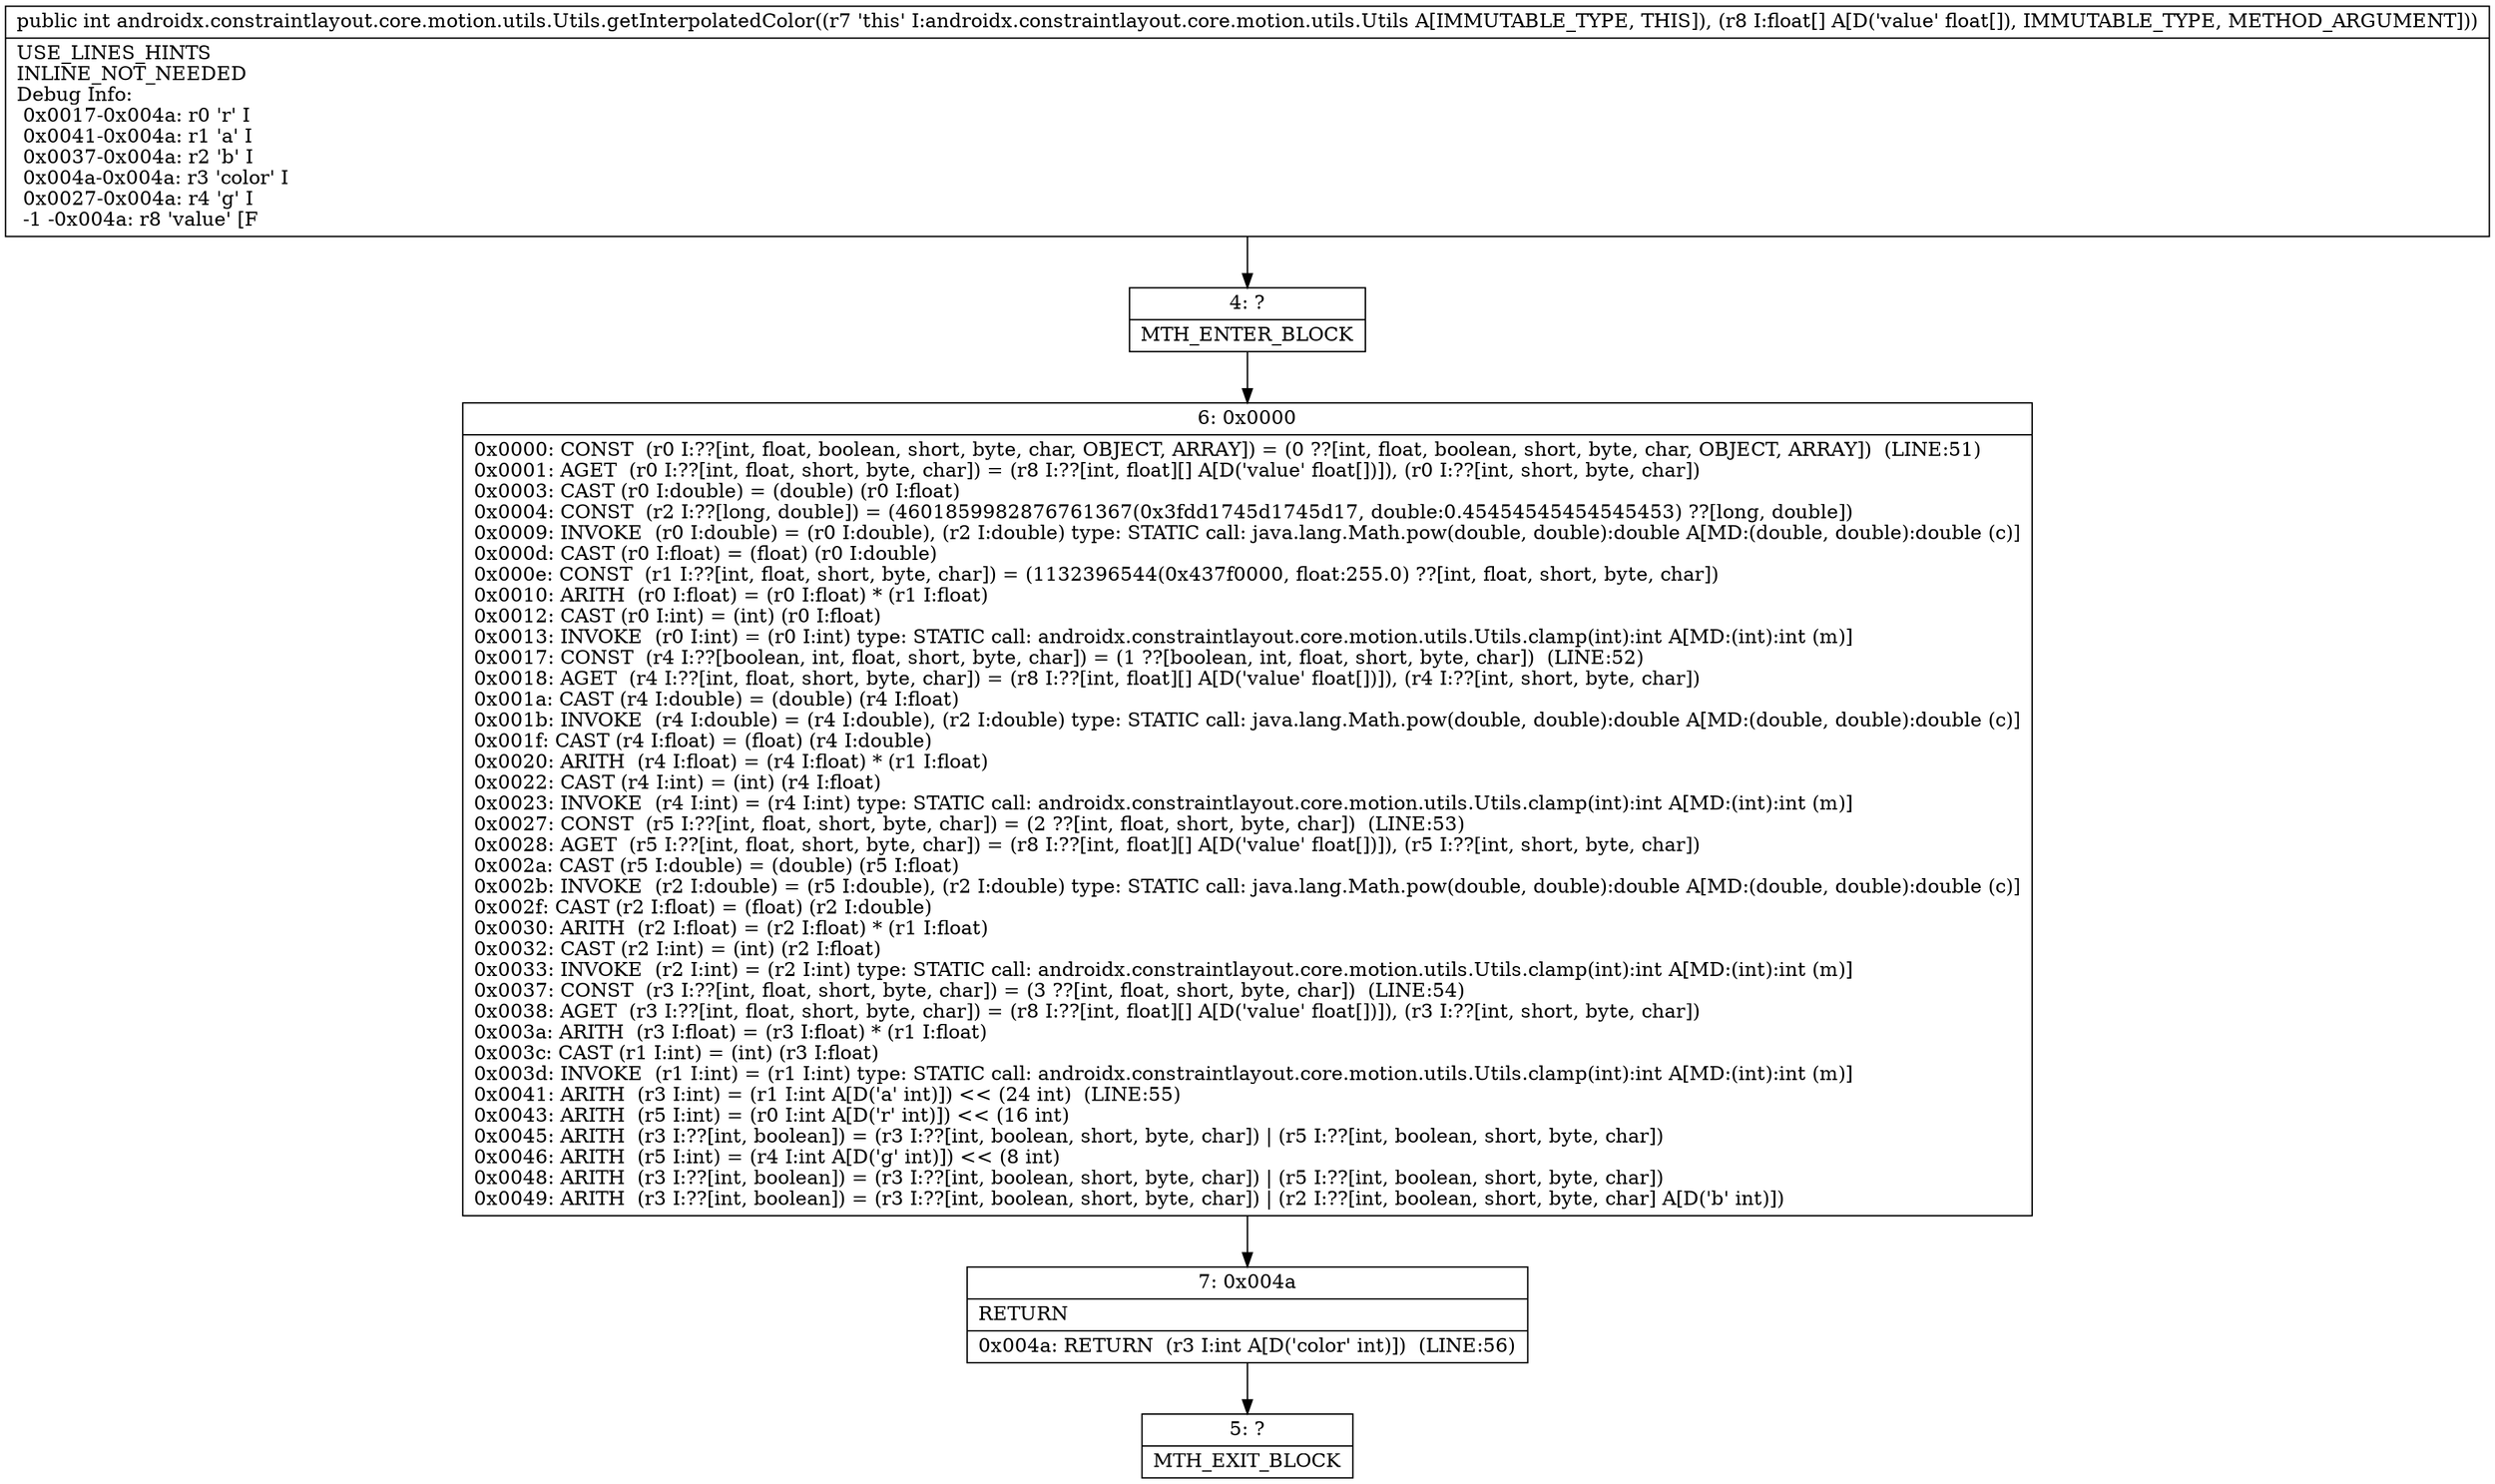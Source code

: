 digraph "CFG forandroidx.constraintlayout.core.motion.utils.Utils.getInterpolatedColor([F)I" {
Node_4 [shape=record,label="{4\:\ ?|MTH_ENTER_BLOCK\l}"];
Node_6 [shape=record,label="{6\:\ 0x0000|0x0000: CONST  (r0 I:??[int, float, boolean, short, byte, char, OBJECT, ARRAY]) = (0 ??[int, float, boolean, short, byte, char, OBJECT, ARRAY])  (LINE:51)\l0x0001: AGET  (r0 I:??[int, float, short, byte, char]) = (r8 I:??[int, float][] A[D('value' float[])]), (r0 I:??[int, short, byte, char]) \l0x0003: CAST (r0 I:double) = (double) (r0 I:float) \l0x0004: CONST  (r2 I:??[long, double]) = (4601859982876761367(0x3fdd1745d1745d17, double:0.45454545454545453) ??[long, double]) \l0x0009: INVOKE  (r0 I:double) = (r0 I:double), (r2 I:double) type: STATIC call: java.lang.Math.pow(double, double):double A[MD:(double, double):double (c)]\l0x000d: CAST (r0 I:float) = (float) (r0 I:double) \l0x000e: CONST  (r1 I:??[int, float, short, byte, char]) = (1132396544(0x437f0000, float:255.0) ??[int, float, short, byte, char]) \l0x0010: ARITH  (r0 I:float) = (r0 I:float) * (r1 I:float) \l0x0012: CAST (r0 I:int) = (int) (r0 I:float) \l0x0013: INVOKE  (r0 I:int) = (r0 I:int) type: STATIC call: androidx.constraintlayout.core.motion.utils.Utils.clamp(int):int A[MD:(int):int (m)]\l0x0017: CONST  (r4 I:??[boolean, int, float, short, byte, char]) = (1 ??[boolean, int, float, short, byte, char])  (LINE:52)\l0x0018: AGET  (r4 I:??[int, float, short, byte, char]) = (r8 I:??[int, float][] A[D('value' float[])]), (r4 I:??[int, short, byte, char]) \l0x001a: CAST (r4 I:double) = (double) (r4 I:float) \l0x001b: INVOKE  (r4 I:double) = (r4 I:double), (r2 I:double) type: STATIC call: java.lang.Math.pow(double, double):double A[MD:(double, double):double (c)]\l0x001f: CAST (r4 I:float) = (float) (r4 I:double) \l0x0020: ARITH  (r4 I:float) = (r4 I:float) * (r1 I:float) \l0x0022: CAST (r4 I:int) = (int) (r4 I:float) \l0x0023: INVOKE  (r4 I:int) = (r4 I:int) type: STATIC call: androidx.constraintlayout.core.motion.utils.Utils.clamp(int):int A[MD:(int):int (m)]\l0x0027: CONST  (r5 I:??[int, float, short, byte, char]) = (2 ??[int, float, short, byte, char])  (LINE:53)\l0x0028: AGET  (r5 I:??[int, float, short, byte, char]) = (r8 I:??[int, float][] A[D('value' float[])]), (r5 I:??[int, short, byte, char]) \l0x002a: CAST (r5 I:double) = (double) (r5 I:float) \l0x002b: INVOKE  (r2 I:double) = (r5 I:double), (r2 I:double) type: STATIC call: java.lang.Math.pow(double, double):double A[MD:(double, double):double (c)]\l0x002f: CAST (r2 I:float) = (float) (r2 I:double) \l0x0030: ARITH  (r2 I:float) = (r2 I:float) * (r1 I:float) \l0x0032: CAST (r2 I:int) = (int) (r2 I:float) \l0x0033: INVOKE  (r2 I:int) = (r2 I:int) type: STATIC call: androidx.constraintlayout.core.motion.utils.Utils.clamp(int):int A[MD:(int):int (m)]\l0x0037: CONST  (r3 I:??[int, float, short, byte, char]) = (3 ??[int, float, short, byte, char])  (LINE:54)\l0x0038: AGET  (r3 I:??[int, float, short, byte, char]) = (r8 I:??[int, float][] A[D('value' float[])]), (r3 I:??[int, short, byte, char]) \l0x003a: ARITH  (r3 I:float) = (r3 I:float) * (r1 I:float) \l0x003c: CAST (r1 I:int) = (int) (r3 I:float) \l0x003d: INVOKE  (r1 I:int) = (r1 I:int) type: STATIC call: androidx.constraintlayout.core.motion.utils.Utils.clamp(int):int A[MD:(int):int (m)]\l0x0041: ARITH  (r3 I:int) = (r1 I:int A[D('a' int)]) \<\< (24 int)  (LINE:55)\l0x0043: ARITH  (r5 I:int) = (r0 I:int A[D('r' int)]) \<\< (16 int) \l0x0045: ARITH  (r3 I:??[int, boolean]) = (r3 I:??[int, boolean, short, byte, char]) \| (r5 I:??[int, boolean, short, byte, char]) \l0x0046: ARITH  (r5 I:int) = (r4 I:int A[D('g' int)]) \<\< (8 int) \l0x0048: ARITH  (r3 I:??[int, boolean]) = (r3 I:??[int, boolean, short, byte, char]) \| (r5 I:??[int, boolean, short, byte, char]) \l0x0049: ARITH  (r3 I:??[int, boolean]) = (r3 I:??[int, boolean, short, byte, char]) \| (r2 I:??[int, boolean, short, byte, char] A[D('b' int)]) \l}"];
Node_7 [shape=record,label="{7\:\ 0x004a|RETURN\l|0x004a: RETURN  (r3 I:int A[D('color' int)])  (LINE:56)\l}"];
Node_5 [shape=record,label="{5\:\ ?|MTH_EXIT_BLOCK\l}"];
MethodNode[shape=record,label="{public int androidx.constraintlayout.core.motion.utils.Utils.getInterpolatedColor((r7 'this' I:androidx.constraintlayout.core.motion.utils.Utils A[IMMUTABLE_TYPE, THIS]), (r8 I:float[] A[D('value' float[]), IMMUTABLE_TYPE, METHOD_ARGUMENT]))  | USE_LINES_HINTS\lINLINE_NOT_NEEDED\lDebug Info:\l  0x0017\-0x004a: r0 'r' I\l  0x0041\-0x004a: r1 'a' I\l  0x0037\-0x004a: r2 'b' I\l  0x004a\-0x004a: r3 'color' I\l  0x0027\-0x004a: r4 'g' I\l  \-1 \-0x004a: r8 'value' [F\l}"];
MethodNode -> Node_4;Node_4 -> Node_6;
Node_6 -> Node_7;
Node_7 -> Node_5;
}

